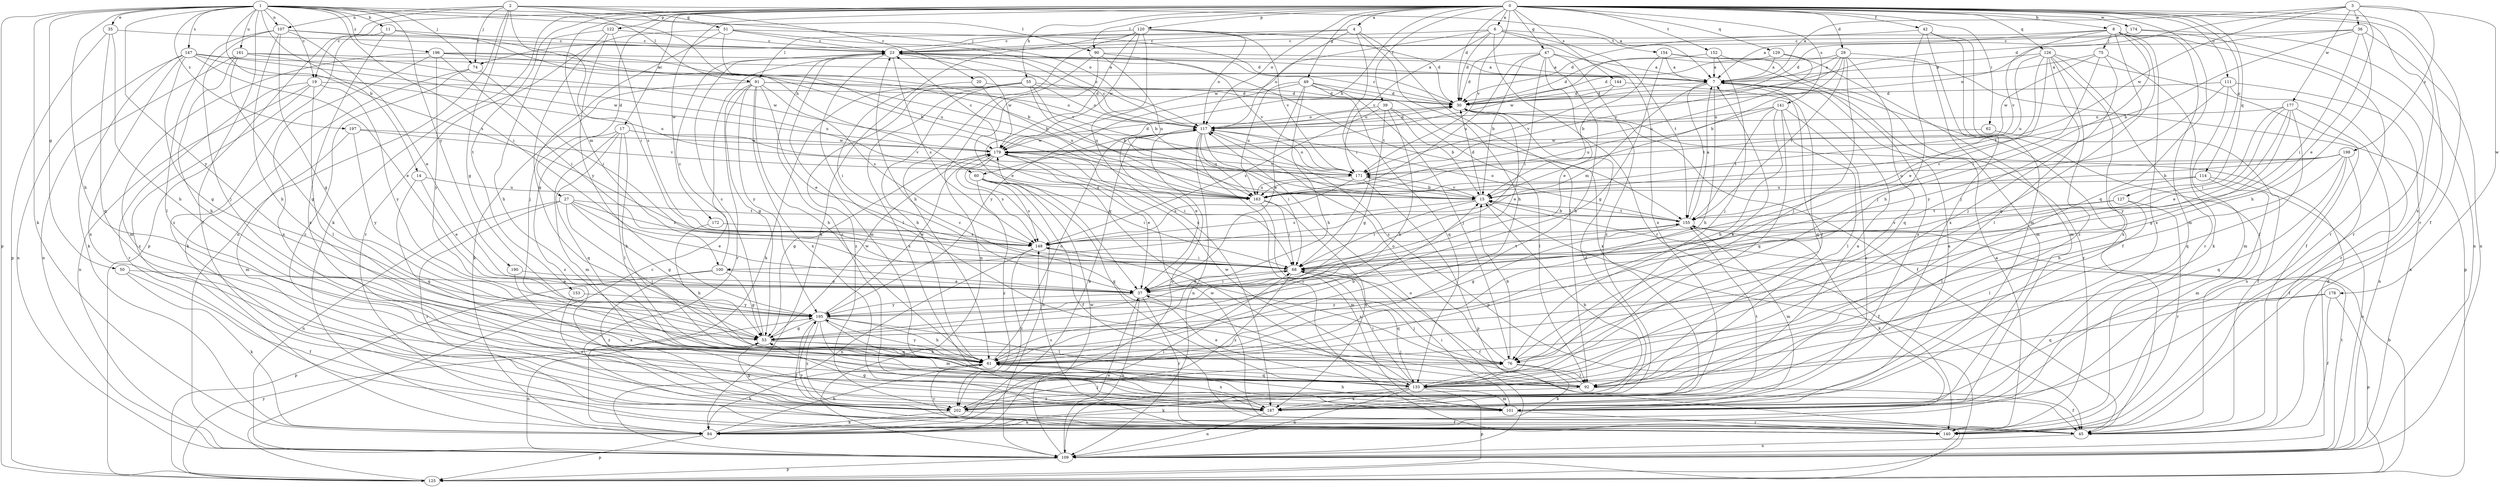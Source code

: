 strict digraph  {
0;
1;
2;
3;
4;
6;
7;
8;
11;
14;
15;
17;
19;
20;
23;
27;
29;
30;
35;
36;
37;
39;
42;
45;
47;
49;
50;
51;
53;
55;
60;
61;
62;
68;
74;
75;
76;
84;
90;
91;
92;
100;
101;
107;
109;
111;
114;
117;
120;
122;
125;
126;
127;
129;
133;
140;
141;
144;
147;
148;
152;
153;
154;
155;
161;
163;
171;
172;
174;
177;
178;
179;
187;
190;
195;
196;
197;
198;
202;
0 -> 4  [label=a];
0 -> 6  [label=a];
0 -> 8  [label=b];
0 -> 17  [label=c];
0 -> 19  [label=c];
0 -> 27  [label=d];
0 -> 29  [label=d];
0 -> 30  [label=d];
0 -> 39  [label=f];
0 -> 42  [label=f];
0 -> 45  [label=f];
0 -> 47  [label=g];
0 -> 49  [label=g];
0 -> 55  [label=h];
0 -> 60  [label=h];
0 -> 62  [label=i];
0 -> 84  [label=k];
0 -> 90  [label=l];
0 -> 100  [label=m];
0 -> 111  [label=o];
0 -> 114  [label=o];
0 -> 117  [label=o];
0 -> 120  [label=p];
0 -> 122  [label=p];
0 -> 126  [label=q];
0 -> 127  [label=q];
0 -> 129  [label=q];
0 -> 133  [label=q];
0 -> 140  [label=r];
0 -> 141  [label=s];
0 -> 144  [label=s];
0 -> 152  [label=t];
0 -> 153  [label=t];
0 -> 171  [label=v];
0 -> 172  [label=w];
0 -> 174  [label=w];
0 -> 187  [label=x];
1 -> 11  [label=b];
1 -> 14  [label=b];
1 -> 19  [label=c];
1 -> 35  [label=e];
1 -> 45  [label=f];
1 -> 50  [label=g];
1 -> 60  [label=h];
1 -> 61  [label=h];
1 -> 68  [label=i];
1 -> 74  [label=j];
1 -> 84  [label=k];
1 -> 90  [label=l];
1 -> 107  [label=n];
1 -> 117  [label=o];
1 -> 125  [label=p];
1 -> 147  [label=s];
1 -> 148  [label=s];
1 -> 161  [label=u];
1 -> 190  [label=y];
1 -> 195  [label=y];
1 -> 196  [label=z];
1 -> 197  [label=z];
2 -> 7  [label=a];
2 -> 20  [label=c];
2 -> 51  [label=g];
2 -> 53  [label=g];
2 -> 68  [label=i];
2 -> 74  [label=j];
2 -> 91  [label=l];
2 -> 107  [label=n];
2 -> 109  [label=n];
2 -> 125  [label=p];
3 -> 7  [label=a];
3 -> 30  [label=d];
3 -> 36  [label=e];
3 -> 37  [label=e];
3 -> 177  [label=w];
3 -> 178  [label=w];
3 -> 179  [label=w];
3 -> 198  [label=z];
4 -> 23  [label=c];
4 -> 61  [label=h];
4 -> 68  [label=i];
4 -> 91  [label=l];
4 -> 92  [label=l];
4 -> 117  [label=o];
6 -> 30  [label=d];
6 -> 74  [label=j];
6 -> 140  [label=r];
6 -> 154  [label=t];
6 -> 155  [label=t];
6 -> 171  [label=v];
6 -> 179  [label=w];
6 -> 187  [label=x];
7 -> 30  [label=d];
7 -> 61  [label=h];
7 -> 92  [label=l];
7 -> 100  [label=m];
7 -> 140  [label=r];
7 -> 155  [label=t];
8 -> 7  [label=a];
8 -> 30  [label=d];
8 -> 61  [label=h];
8 -> 75  [label=j];
8 -> 76  [label=j];
8 -> 101  [label=m];
8 -> 133  [label=q];
8 -> 140  [label=r];
8 -> 171  [label=v];
8 -> 187  [label=x];
11 -> 15  [label=b];
11 -> 23  [label=c];
11 -> 187  [label=x];
11 -> 202  [label=z];
14 -> 37  [label=e];
14 -> 133  [label=q];
14 -> 163  [label=u];
15 -> 30  [label=d];
15 -> 45  [label=f];
15 -> 68  [label=i];
15 -> 148  [label=s];
15 -> 155  [label=t];
15 -> 171  [label=v];
17 -> 61  [label=h];
17 -> 92  [label=l];
17 -> 101  [label=m];
17 -> 133  [label=q];
17 -> 171  [label=v];
17 -> 179  [label=w];
17 -> 202  [label=z];
19 -> 30  [label=d];
19 -> 92  [label=l];
19 -> 109  [label=n];
19 -> 140  [label=r];
19 -> 195  [label=y];
19 -> 202  [label=z];
20 -> 30  [label=d];
20 -> 68  [label=i];
20 -> 163  [label=u];
23 -> 7  [label=a];
23 -> 15  [label=b];
23 -> 92  [label=l];
23 -> 101  [label=m];
23 -> 148  [label=s];
23 -> 171  [label=v];
23 -> 179  [label=w];
27 -> 37  [label=e];
27 -> 53  [label=g];
27 -> 76  [label=j];
27 -> 109  [label=n];
27 -> 140  [label=r];
27 -> 148  [label=s];
27 -> 155  [label=t];
29 -> 7  [label=a];
29 -> 15  [label=b];
29 -> 30  [label=d];
29 -> 76  [label=j];
29 -> 101  [label=m];
29 -> 133  [label=q];
29 -> 155  [label=t];
29 -> 171  [label=v];
30 -> 23  [label=c];
30 -> 37  [label=e];
30 -> 45  [label=f];
30 -> 117  [label=o];
35 -> 23  [label=c];
35 -> 61  [label=h];
35 -> 125  [label=p];
35 -> 133  [label=q];
36 -> 15  [label=b];
36 -> 23  [label=c];
36 -> 61  [label=h];
36 -> 68  [label=i];
36 -> 109  [label=n];
36 -> 117  [label=o];
37 -> 68  [label=i];
37 -> 76  [label=j];
37 -> 109  [label=n];
37 -> 140  [label=r];
37 -> 195  [label=y];
39 -> 15  [label=b];
39 -> 53  [label=g];
39 -> 61  [label=h];
39 -> 92  [label=l];
39 -> 117  [label=o];
39 -> 148  [label=s];
42 -> 23  [label=c];
42 -> 45  [label=f];
42 -> 76  [label=j];
42 -> 101  [label=m];
42 -> 187  [label=x];
45 -> 109  [label=n];
45 -> 179  [label=w];
45 -> 195  [label=y];
47 -> 7  [label=a];
47 -> 15  [label=b];
47 -> 30  [label=d];
47 -> 37  [label=e];
47 -> 61  [label=h];
47 -> 68  [label=i];
47 -> 163  [label=u];
47 -> 202  [label=z];
49 -> 30  [label=d];
49 -> 37  [label=e];
49 -> 61  [label=h];
49 -> 76  [label=j];
49 -> 133  [label=q];
49 -> 163  [label=u];
49 -> 187  [label=x];
49 -> 195  [label=y];
50 -> 37  [label=e];
50 -> 45  [label=f];
50 -> 84  [label=k];
51 -> 23  [label=c];
51 -> 30  [label=d];
51 -> 76  [label=j];
51 -> 117  [label=o];
51 -> 140  [label=r];
51 -> 163  [label=u];
53 -> 23  [label=c];
53 -> 61  [label=h];
53 -> 76  [label=j];
53 -> 109  [label=n];
53 -> 179  [label=w];
55 -> 15  [label=b];
55 -> 30  [label=d];
55 -> 61  [label=h];
55 -> 84  [label=k];
55 -> 117  [label=o];
55 -> 163  [label=u];
55 -> 187  [label=x];
55 -> 202  [label=z];
60 -> 45  [label=f];
60 -> 68  [label=i];
60 -> 133  [label=q];
60 -> 148  [label=s];
60 -> 163  [label=u];
60 -> 202  [label=z];
61 -> 15  [label=b];
61 -> 84  [label=k];
61 -> 117  [label=o];
61 -> 133  [label=q];
61 -> 140  [label=r];
61 -> 187  [label=x];
61 -> 195  [label=y];
62 -> 45  [label=f];
62 -> 179  [label=w];
68 -> 37  [label=e];
68 -> 45  [label=f];
68 -> 133  [label=q];
68 -> 155  [label=t];
68 -> 202  [label=z];
74 -> 68  [label=i];
74 -> 84  [label=k];
74 -> 202  [label=z];
75 -> 7  [label=a];
75 -> 68  [label=i];
75 -> 76  [label=j];
75 -> 84  [label=k];
75 -> 179  [label=w];
76 -> 15  [label=b];
76 -> 84  [label=k];
76 -> 92  [label=l];
76 -> 117  [label=o];
84 -> 61  [label=h];
84 -> 68  [label=i];
84 -> 117  [label=o];
84 -> 125  [label=p];
90 -> 7  [label=a];
90 -> 37  [label=e];
90 -> 109  [label=n];
90 -> 155  [label=t];
90 -> 163  [label=u];
91 -> 30  [label=d];
91 -> 37  [label=e];
91 -> 53  [label=g];
91 -> 61  [label=h];
91 -> 84  [label=k];
91 -> 117  [label=o];
91 -> 140  [label=r];
91 -> 148  [label=s];
91 -> 187  [label=x];
91 -> 195  [label=y];
92 -> 23  [label=c];
92 -> 45  [label=f];
92 -> 148  [label=s];
92 -> 202  [label=z];
100 -> 23  [label=c];
100 -> 37  [label=e];
100 -> 53  [label=g];
100 -> 125  [label=p];
100 -> 202  [label=z];
101 -> 7  [label=a];
101 -> 61  [label=h];
101 -> 68  [label=i];
101 -> 140  [label=r];
107 -> 15  [label=b];
107 -> 23  [label=c];
107 -> 37  [label=e];
107 -> 53  [label=g];
107 -> 61  [label=h];
107 -> 76  [label=j];
107 -> 92  [label=l];
109 -> 30  [label=d];
109 -> 37  [label=e];
109 -> 117  [label=o];
109 -> 125  [label=p];
109 -> 155  [label=t];
109 -> 179  [label=w];
111 -> 30  [label=d];
111 -> 101  [label=m];
111 -> 109  [label=n];
111 -> 140  [label=r];
111 -> 195  [label=y];
114 -> 92  [label=l];
114 -> 101  [label=m];
114 -> 109  [label=n];
114 -> 163  [label=u];
117 -> 23  [label=c];
117 -> 30  [label=d];
117 -> 37  [label=e];
117 -> 68  [label=i];
117 -> 84  [label=k];
117 -> 109  [label=n];
117 -> 125  [label=p];
117 -> 140  [label=r];
117 -> 163  [label=u];
117 -> 179  [label=w];
120 -> 23  [label=c];
120 -> 30  [label=d];
120 -> 61  [label=h];
120 -> 84  [label=k];
120 -> 117  [label=o];
120 -> 133  [label=q];
120 -> 171  [label=v];
120 -> 179  [label=w];
120 -> 187  [label=x];
122 -> 23  [label=c];
122 -> 53  [label=g];
122 -> 61  [label=h];
122 -> 148  [label=s];
122 -> 195  [label=y];
125 -> 15  [label=b];
125 -> 23  [label=c];
125 -> 195  [label=y];
126 -> 7  [label=a];
126 -> 37  [label=e];
126 -> 45  [label=f];
126 -> 92  [label=l];
126 -> 140  [label=r];
126 -> 155  [label=t];
126 -> 163  [label=u];
126 -> 187  [label=x];
126 -> 202  [label=z];
127 -> 92  [label=l];
127 -> 140  [label=r];
127 -> 148  [label=s];
127 -> 155  [label=t];
129 -> 7  [label=a];
129 -> 30  [label=d];
129 -> 101  [label=m];
129 -> 163  [label=u];
133 -> 7  [label=a];
133 -> 37  [label=e];
133 -> 68  [label=i];
133 -> 84  [label=k];
133 -> 101  [label=m];
133 -> 109  [label=n];
133 -> 125  [label=p];
133 -> 179  [label=w];
133 -> 187  [label=x];
140 -> 7  [label=a];
140 -> 148  [label=s];
141 -> 61  [label=h];
141 -> 92  [label=l];
141 -> 117  [label=o];
141 -> 133  [label=q];
141 -> 155  [label=t];
141 -> 163  [label=u];
141 -> 202  [label=z];
144 -> 30  [label=d];
144 -> 133  [label=q];
144 -> 171  [label=v];
147 -> 7  [label=a];
147 -> 37  [label=e];
147 -> 53  [label=g];
147 -> 84  [label=k];
147 -> 109  [label=n];
147 -> 163  [label=u];
147 -> 179  [label=w];
147 -> 187  [label=x];
148 -> 68  [label=i];
148 -> 109  [label=n];
148 -> 202  [label=z];
152 -> 7  [label=a];
152 -> 76  [label=j];
152 -> 179  [label=w];
152 -> 187  [label=x];
153 -> 195  [label=y];
153 -> 202  [label=z];
154 -> 7  [label=a];
154 -> 15  [label=b];
154 -> 45  [label=f];
154 -> 53  [label=g];
154 -> 125  [label=p];
155 -> 7  [label=a];
155 -> 15  [label=b];
155 -> 53  [label=g];
155 -> 84  [label=k];
155 -> 101  [label=m];
155 -> 117  [label=o];
155 -> 148  [label=s];
161 -> 7  [label=a];
161 -> 53  [label=g];
161 -> 61  [label=h];
161 -> 109  [label=n];
161 -> 163  [label=u];
161 -> 179  [label=w];
163 -> 68  [label=i];
163 -> 101  [label=m];
163 -> 187  [label=x];
171 -> 15  [label=b];
171 -> 117  [label=o];
171 -> 125  [label=p];
171 -> 148  [label=s];
171 -> 163  [label=u];
172 -> 61  [label=h];
172 -> 148  [label=s];
174 -> 23  [label=c];
174 -> 30  [label=d];
174 -> 109  [label=n];
174 -> 140  [label=r];
177 -> 37  [label=e];
177 -> 53  [label=g];
177 -> 68  [label=i];
177 -> 109  [label=n];
177 -> 117  [label=o];
177 -> 133  [label=q];
177 -> 195  [label=y];
178 -> 45  [label=f];
178 -> 125  [label=p];
178 -> 133  [label=q];
178 -> 195  [label=y];
179 -> 23  [label=c];
179 -> 30  [label=d];
179 -> 37  [label=e];
179 -> 53  [label=g];
179 -> 68  [label=i];
179 -> 109  [label=n];
179 -> 148  [label=s];
179 -> 171  [label=v];
187 -> 23  [label=c];
187 -> 53  [label=g];
187 -> 84  [label=k];
187 -> 109  [label=n];
187 -> 155  [label=t];
190 -> 37  [label=e];
190 -> 187  [label=x];
195 -> 45  [label=f];
195 -> 53  [label=g];
195 -> 61  [label=h];
195 -> 92  [label=l];
195 -> 101  [label=m];
195 -> 133  [label=q];
195 -> 179  [label=w];
195 -> 202  [label=z];
196 -> 7  [label=a];
196 -> 15  [label=b];
196 -> 68  [label=i];
196 -> 101  [label=m];
196 -> 171  [label=v];
196 -> 187  [label=x];
196 -> 195  [label=y];
197 -> 101  [label=m];
197 -> 171  [label=v];
197 -> 179  [label=w];
197 -> 195  [label=y];
198 -> 15  [label=b];
198 -> 45  [label=f];
198 -> 61  [label=h];
198 -> 133  [label=q];
198 -> 163  [label=u];
198 -> 171  [label=v];
198 -> 187  [label=x];
202 -> 7  [label=a];
202 -> 15  [label=b];
202 -> 30  [label=d];
202 -> 45  [label=f];
202 -> 53  [label=g];
202 -> 76  [label=j];
202 -> 84  [label=k];
}
